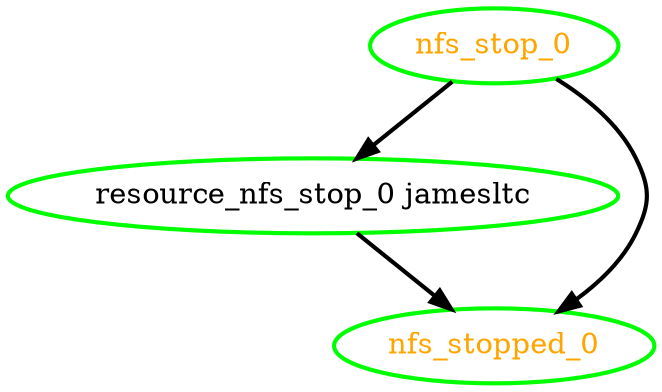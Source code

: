 digraph "g" {
	size = "30,30"
"resource_nfs_stop_0 jamesltc" [ style=bold color="green" fontcolor="black" ]
"nfs_stop_0" [ style=bold color="green" fontcolor="orange" ]
"nfs_stopped_0" [ style=bold color="green" fontcolor="orange" ]
"nfs_stop_0" -> "resource_nfs_stop_0 jamesltc" [ style = bold]
"resource_nfs_stop_0 jamesltc" -> "nfs_stopped_0" [ style = bold]
"nfs_stop_0" -> "nfs_stopped_0" [ style = bold]
}
